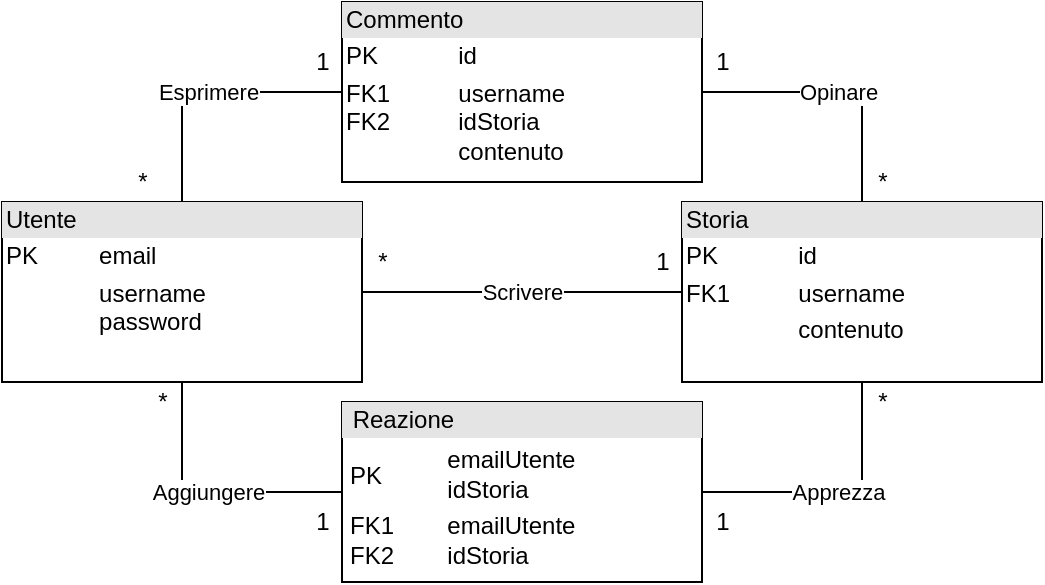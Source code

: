 <mxfile version="15.7.3" type="device"><diagram id="NrDKH-EsUMNySafPGo4L" name="Pagina-1"><mxGraphModel dx="782" dy="579" grid="1" gridSize="10" guides="1" tooltips="1" connect="1" arrows="1" fold="1" page="1" pageScale="1" pageWidth="827" pageHeight="1169" math="0" shadow="0"><root><mxCell id="0"/><mxCell id="1" parent="0"/><mxCell id="iE81qPkyVYUxw8Zvg_KK-23" value="Scrivere" style="edgeStyle=orthogonalEdgeStyle;rounded=0;orthogonalLoop=1;jettySize=auto;html=1;exitX=1;exitY=0.5;exitDx=0;exitDy=0;entryX=0;entryY=0.5;entryDx=0;entryDy=0;endArrow=none;endFill=0;" edge="1" parent="1" source="iE81qPkyVYUxw8Zvg_KK-17" target="iE81qPkyVYUxw8Zvg_KK-18"><mxGeometry relative="1" as="geometry"/></mxCell><mxCell id="iE81qPkyVYUxw8Zvg_KK-17" value="&lt;div style=&quot;box-sizing: border-box ; width: 100% ; background: #e4e4e4 ; padding: 2px&quot;&gt;Utente&lt;/div&gt;&lt;table style=&quot;width: 100% ; font-size: 1em&quot; cellpadding=&quot;2&quot; cellspacing=&quot;0&quot;&gt;&lt;tbody&gt;&lt;tr&gt;&lt;td&gt;PK&lt;/td&gt;&lt;td&gt;email&lt;/td&gt;&lt;/tr&gt;&lt;tr&gt;&lt;td&gt;&lt;br&gt;&lt;/td&gt;&lt;td&gt;username&lt;br&gt;password&lt;/td&gt;&lt;/tr&gt;&lt;tr&gt;&lt;td&gt;&lt;/td&gt;&lt;td&gt;&lt;br&gt;&lt;/td&gt;&lt;/tr&gt;&lt;/tbody&gt;&lt;/table&gt;" style="verticalAlign=top;align=left;overflow=fill;html=1;" vertex="1" parent="1"><mxGeometry x="90" y="230" width="180" height="90" as="geometry"/></mxCell><mxCell id="iE81qPkyVYUxw8Zvg_KK-28" value="Apprezza" style="edgeStyle=orthogonalEdgeStyle;rounded=0;orthogonalLoop=1;jettySize=auto;html=1;exitX=0.5;exitY=1;exitDx=0;exitDy=0;entryX=1;entryY=0.5;entryDx=0;entryDy=0;endArrow=none;endFill=0;" edge="1" parent="1" source="iE81qPkyVYUxw8Zvg_KK-18" target="iE81qPkyVYUxw8Zvg_KK-24"><mxGeometry relative="1" as="geometry"/></mxCell><mxCell id="iE81qPkyVYUxw8Zvg_KK-18" value="&lt;div style=&quot;box-sizing: border-box ; width: 100% ; background: #e4e4e4 ; padding: 2px&quot;&gt;Storia&lt;/div&gt;&lt;table style=&quot;width: 100% ; font-size: 1em&quot; cellpadding=&quot;2&quot; cellspacing=&quot;0&quot;&gt;&lt;tbody&gt;&lt;tr&gt;&lt;td&gt;PK&lt;/td&gt;&lt;td&gt;id&lt;/td&gt;&lt;/tr&gt;&lt;tr&gt;&lt;td&gt;FK1&lt;/td&gt;&lt;td&gt;username&lt;/td&gt;&lt;/tr&gt;&lt;tr&gt;&lt;td&gt;&lt;/td&gt;&lt;td&gt;contenuto&lt;/td&gt;&lt;/tr&gt;&lt;/tbody&gt;&lt;/table&gt;" style="verticalAlign=top;align=left;overflow=fill;html=1;" vertex="1" parent="1"><mxGeometry x="430" y="230" width="180" height="90" as="geometry"/></mxCell><mxCell id="iE81qPkyVYUxw8Zvg_KK-26" value="Esprimere" style="edgeStyle=orthogonalEdgeStyle;rounded=0;orthogonalLoop=1;jettySize=auto;html=1;exitX=0;exitY=0.5;exitDx=0;exitDy=0;entryX=0.5;entryY=0;entryDx=0;entryDy=0;endArrow=none;endFill=0;" edge="1" parent="1" source="iE81qPkyVYUxw8Zvg_KK-20" target="iE81qPkyVYUxw8Zvg_KK-17"><mxGeometry relative="1" as="geometry"/></mxCell><mxCell id="iE81qPkyVYUxw8Zvg_KK-30" value="Opinare" style="edgeStyle=orthogonalEdgeStyle;rounded=0;orthogonalLoop=1;jettySize=auto;html=1;exitX=1;exitY=0.5;exitDx=0;exitDy=0;entryX=0.5;entryY=0;entryDx=0;entryDy=0;endArrow=none;endFill=0;" edge="1" parent="1" source="iE81qPkyVYUxw8Zvg_KK-20" target="iE81qPkyVYUxw8Zvg_KK-18"><mxGeometry relative="1" as="geometry"/></mxCell><mxCell id="iE81qPkyVYUxw8Zvg_KK-20" value="&lt;div style=&quot;box-sizing: border-box ; width: 100% ; background: #e4e4e4 ; padding: 2px&quot;&gt;Commento&lt;/div&gt;&lt;table style=&quot;width: 100% ; font-size: 1em&quot; cellpadding=&quot;2&quot; cellspacing=&quot;0&quot;&gt;&lt;tbody&gt;&lt;tr&gt;&lt;td&gt;PK&lt;/td&gt;&lt;td&gt;id&lt;/td&gt;&lt;/tr&gt;&lt;tr&gt;&lt;td&gt;FK1&lt;br&gt;FK2&lt;br&gt;&lt;br&gt;&lt;/td&gt;&lt;td&gt;username&lt;br&gt;idStoria&lt;br&gt;contenuto&lt;/td&gt;&lt;/tr&gt;&lt;/tbody&gt;&lt;/table&gt;" style="verticalAlign=top;align=left;overflow=fill;html=1;" vertex="1" parent="1"><mxGeometry x="260" y="130" width="180" height="90" as="geometry"/></mxCell><mxCell id="iE81qPkyVYUxw8Zvg_KK-29" value="Aggiungere" style="edgeStyle=orthogonalEdgeStyle;rounded=0;orthogonalLoop=1;jettySize=auto;html=1;exitX=0;exitY=0.5;exitDx=0;exitDy=0;entryX=0.5;entryY=1;entryDx=0;entryDy=0;endArrow=none;endFill=0;" edge="1" parent="1" source="iE81qPkyVYUxw8Zvg_KK-24" target="iE81qPkyVYUxw8Zvg_KK-17"><mxGeometry relative="1" as="geometry"/></mxCell><mxCell id="iE81qPkyVYUxw8Zvg_KK-24" value="&lt;div style=&quot;box-sizing: border-box ; width: 100% ; background: #e4e4e4 ; padding: 2px&quot;&gt;&amp;nbsp;Reazione&lt;/div&gt;&lt;table style=&quot;width: 100% ; font-size: 1em&quot; cellpadding=&quot;2&quot; cellspacing=&quot;0&quot;&gt;&lt;tbody&gt;&lt;tr&gt;&lt;td&gt;&lt;table cellpadding=&quot;2&quot; cellspacing=&quot;0&quot; style=&quot;font-size: 1em ; width: 176px&quot;&gt;&lt;tbody&gt;&lt;tr&gt;&lt;td&gt;PK&amp;nbsp;&lt;/td&gt;&lt;td&gt;emailUtente&lt;br&gt;idStoria&lt;/td&gt;&lt;/tr&gt;&lt;tr&gt;&lt;td&gt;FK1&lt;br&gt;FK2&lt;/td&gt;&lt;td&gt;emailUtente&lt;br&gt;idStoria&lt;/td&gt;&lt;/tr&gt;&lt;/tbody&gt;&lt;/table&gt;&lt;/td&gt;&lt;td&gt;&lt;/td&gt;&lt;/tr&gt;&lt;/tbody&gt;&lt;/table&gt;" style="verticalAlign=top;align=left;overflow=fill;html=1;" vertex="1" parent="1"><mxGeometry x="260" y="330" width="180" height="90" as="geometry"/></mxCell><mxCell id="iE81qPkyVYUxw8Zvg_KK-31" value="1" style="text;html=1;align=center;verticalAlign=middle;resizable=0;points=[];autosize=1;strokeColor=none;fillColor=none;" vertex="1" parent="1"><mxGeometry x="410" y="250" width="20" height="20" as="geometry"/></mxCell><mxCell id="iE81qPkyVYUxw8Zvg_KK-33" value="*" style="text;html=1;align=center;verticalAlign=middle;resizable=0;points=[];autosize=1;strokeColor=none;fillColor=none;" vertex="1" parent="1"><mxGeometry x="270" y="250" width="20" height="20" as="geometry"/></mxCell><mxCell id="iE81qPkyVYUxw8Zvg_KK-34" value="*" style="text;html=1;align=center;verticalAlign=middle;resizable=0;points=[];autosize=1;strokeColor=none;fillColor=none;" vertex="1" parent="1"><mxGeometry x="150" y="210" width="20" height="20" as="geometry"/></mxCell><mxCell id="iE81qPkyVYUxw8Zvg_KK-35" value="*" style="text;html=1;align=center;verticalAlign=middle;resizable=0;points=[];autosize=1;strokeColor=none;fillColor=none;" vertex="1" parent="1"><mxGeometry x="160" y="320" width="20" height="20" as="geometry"/></mxCell><mxCell id="iE81qPkyVYUxw8Zvg_KK-36" value="*" style="text;html=1;align=center;verticalAlign=middle;resizable=0;points=[];autosize=1;strokeColor=none;fillColor=none;" vertex="1" parent="1"><mxGeometry x="520" y="320" width="20" height="20" as="geometry"/></mxCell><mxCell id="iE81qPkyVYUxw8Zvg_KK-37" value="*" style="text;html=1;align=center;verticalAlign=middle;resizable=0;points=[];autosize=1;strokeColor=none;fillColor=none;" vertex="1" parent="1"><mxGeometry x="520" y="210" width="20" height="20" as="geometry"/></mxCell><mxCell id="iE81qPkyVYUxw8Zvg_KK-38" value="1" style="text;html=1;align=center;verticalAlign=middle;resizable=0;points=[];autosize=1;strokeColor=none;fillColor=none;" vertex="1" parent="1"><mxGeometry x="240" y="380" width="20" height="20" as="geometry"/></mxCell><mxCell id="iE81qPkyVYUxw8Zvg_KK-39" value="1" style="text;html=1;align=center;verticalAlign=middle;resizable=0;points=[];autosize=1;strokeColor=none;fillColor=none;" vertex="1" parent="1"><mxGeometry x="440" y="380" width="20" height="20" as="geometry"/></mxCell><mxCell id="iE81qPkyVYUxw8Zvg_KK-40" value="1" style="text;html=1;align=center;verticalAlign=middle;resizable=0;points=[];autosize=1;strokeColor=none;fillColor=none;" vertex="1" parent="1"><mxGeometry x="440" y="150" width="20" height="20" as="geometry"/></mxCell><mxCell id="iE81qPkyVYUxw8Zvg_KK-42" value="1" style="text;html=1;align=center;verticalAlign=middle;resizable=0;points=[];autosize=1;strokeColor=none;fillColor=none;" vertex="1" parent="1"><mxGeometry x="240" y="150" width="20" height="20" as="geometry"/></mxCell></root></mxGraphModel></diagram></mxfile>